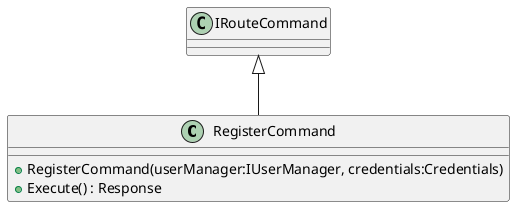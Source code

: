 @startuml
class RegisterCommand {
    + RegisterCommand(userManager:IUserManager, credentials:Credentials)
    + Execute() : Response
}
IRouteCommand <|-- RegisterCommand
@enduml
